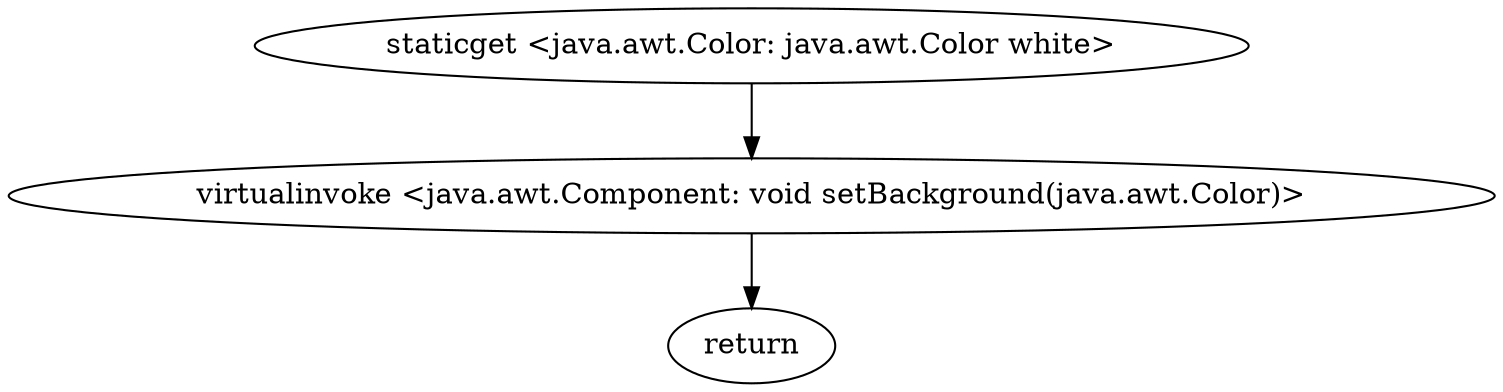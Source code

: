 digraph "" {
"staticget <java.awt.Color: java.awt.Color white>";
 "staticget <java.awt.Color: java.awt.Color white>"->"virtualinvoke <java.awt.Component: void setBackground(java.awt.Color)>";
 "virtualinvoke <java.awt.Component: void setBackground(java.awt.Color)>"->"return";
}
